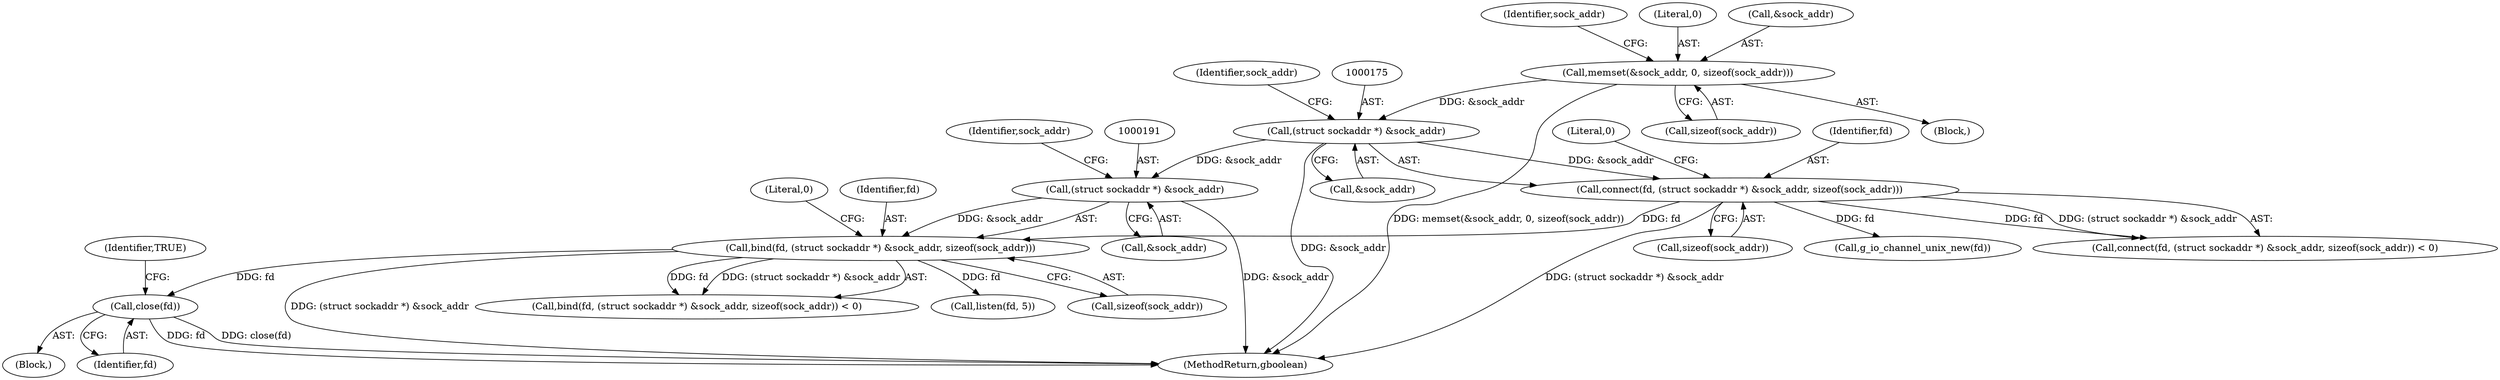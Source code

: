 digraph "0_lxde_f99163c6ff8b2f57c5f37b1ce5d62cf7450d4648@API" {
"1000202" [label="(Call,close(fd))"];
"1000188" [label="(Call,bind(fd, (struct sockaddr *) &sock_addr, sizeof(sock_addr)))"];
"1000172" [label="(Call,connect(fd, (struct sockaddr *) &sock_addr, sizeof(sock_addr)))"];
"1000174" [label="(Call,(struct sockaddr *) &sock_addr)"];
"1000149" [label="(Call,memset(&sock_addr, 0, sizeof(sock_addr)))"];
"1000190" [label="(Call,(struct sockaddr *) &sock_addr)"];
"1000197" [label="(Block,)"];
"1000188" [label="(Call,bind(fd, (struct sockaddr *) &sock_addr, sizeof(sock_addr)))"];
"1000196" [label="(Literal,0)"];
"1000281" [label="(Call,g_io_channel_unix_new(fd))"];
"1000194" [label="(Call,sizeof(sock_addr))"];
"1000180" [label="(Literal,0)"];
"1000205" [label="(Identifier,TRUE)"];
"1000157" [label="(Identifier,sock_addr)"];
"1000171" [label="(Call,connect(fd, (struct sockaddr *) &sock_addr, sizeof(sock_addr)) < 0)"];
"1000189" [label="(Identifier,fd)"];
"1000120" [label="(Block,)"];
"1000190" [label="(Call,(struct sockaddr *) &sock_addr)"];
"1000203" [label="(Identifier,fd)"];
"1000178" [label="(Call,sizeof(sock_addr))"];
"1000153" [label="(Call,sizeof(sock_addr))"];
"1000187" [label="(Call,bind(fd, (struct sockaddr *) &sock_addr, sizeof(sock_addr)) < 0)"];
"1000202" [label="(Call,close(fd))"];
"1000149" [label="(Call,memset(&sock_addr, 0, sizeof(sock_addr)))"];
"1000195" [label="(Identifier,sock_addr)"];
"1000179" [label="(Identifier,sock_addr)"];
"1000176" [label="(Call,&sock_addr)"];
"1000192" [label="(Call,&sock_addr)"];
"1000174" [label="(Call,(struct sockaddr *) &sock_addr)"];
"1000152" [label="(Literal,0)"];
"1000173" [label="(Identifier,fd)"];
"1000339" [label="(MethodReturn,gboolean)"];
"1000150" [label="(Call,&sock_addr)"];
"1000172" [label="(Call,connect(fd, (struct sockaddr *) &sock_addr, sizeof(sock_addr)))"];
"1000208" [label="(Call,listen(fd, 5))"];
"1000202" -> "1000197"  [label="AST: "];
"1000202" -> "1000203"  [label="CFG: "];
"1000203" -> "1000202"  [label="AST: "];
"1000205" -> "1000202"  [label="CFG: "];
"1000202" -> "1000339"  [label="DDG: fd"];
"1000202" -> "1000339"  [label="DDG: close(fd)"];
"1000188" -> "1000202"  [label="DDG: fd"];
"1000188" -> "1000187"  [label="AST: "];
"1000188" -> "1000194"  [label="CFG: "];
"1000189" -> "1000188"  [label="AST: "];
"1000190" -> "1000188"  [label="AST: "];
"1000194" -> "1000188"  [label="AST: "];
"1000196" -> "1000188"  [label="CFG: "];
"1000188" -> "1000339"  [label="DDG: (struct sockaddr *) &sock_addr"];
"1000188" -> "1000187"  [label="DDG: fd"];
"1000188" -> "1000187"  [label="DDG: (struct sockaddr *) &sock_addr"];
"1000172" -> "1000188"  [label="DDG: fd"];
"1000190" -> "1000188"  [label="DDG: &sock_addr"];
"1000188" -> "1000208"  [label="DDG: fd"];
"1000172" -> "1000171"  [label="AST: "];
"1000172" -> "1000178"  [label="CFG: "];
"1000173" -> "1000172"  [label="AST: "];
"1000174" -> "1000172"  [label="AST: "];
"1000178" -> "1000172"  [label="AST: "];
"1000180" -> "1000172"  [label="CFG: "];
"1000172" -> "1000339"  [label="DDG: (struct sockaddr *) &sock_addr"];
"1000172" -> "1000171"  [label="DDG: fd"];
"1000172" -> "1000171"  [label="DDG: (struct sockaddr *) &sock_addr"];
"1000174" -> "1000172"  [label="DDG: &sock_addr"];
"1000172" -> "1000281"  [label="DDG: fd"];
"1000174" -> "1000176"  [label="CFG: "];
"1000175" -> "1000174"  [label="AST: "];
"1000176" -> "1000174"  [label="AST: "];
"1000179" -> "1000174"  [label="CFG: "];
"1000174" -> "1000339"  [label="DDG: &sock_addr"];
"1000149" -> "1000174"  [label="DDG: &sock_addr"];
"1000174" -> "1000190"  [label="DDG: &sock_addr"];
"1000149" -> "1000120"  [label="AST: "];
"1000149" -> "1000153"  [label="CFG: "];
"1000150" -> "1000149"  [label="AST: "];
"1000152" -> "1000149"  [label="AST: "];
"1000153" -> "1000149"  [label="AST: "];
"1000157" -> "1000149"  [label="CFG: "];
"1000149" -> "1000339"  [label="DDG: memset(&sock_addr, 0, sizeof(sock_addr))"];
"1000190" -> "1000192"  [label="CFG: "];
"1000191" -> "1000190"  [label="AST: "];
"1000192" -> "1000190"  [label="AST: "];
"1000195" -> "1000190"  [label="CFG: "];
"1000190" -> "1000339"  [label="DDG: &sock_addr"];
}
